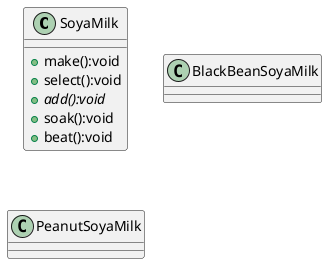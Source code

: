 @startuml
'https://plantuml.com/class-diagram

class SoyaMilk{
    '做豆浆
    +make():void
    '选择原材料
    +select():void
    '添加配料 [具体实现由子类完成，不同豆浆配料不同]
    +{abstract}add():void
    '浸泡
    +soak():void
    '打浆
    +beat():void
}

class BlackBeanSoyaMilk{}
class PeanutSoyaMilk{}


@enduml